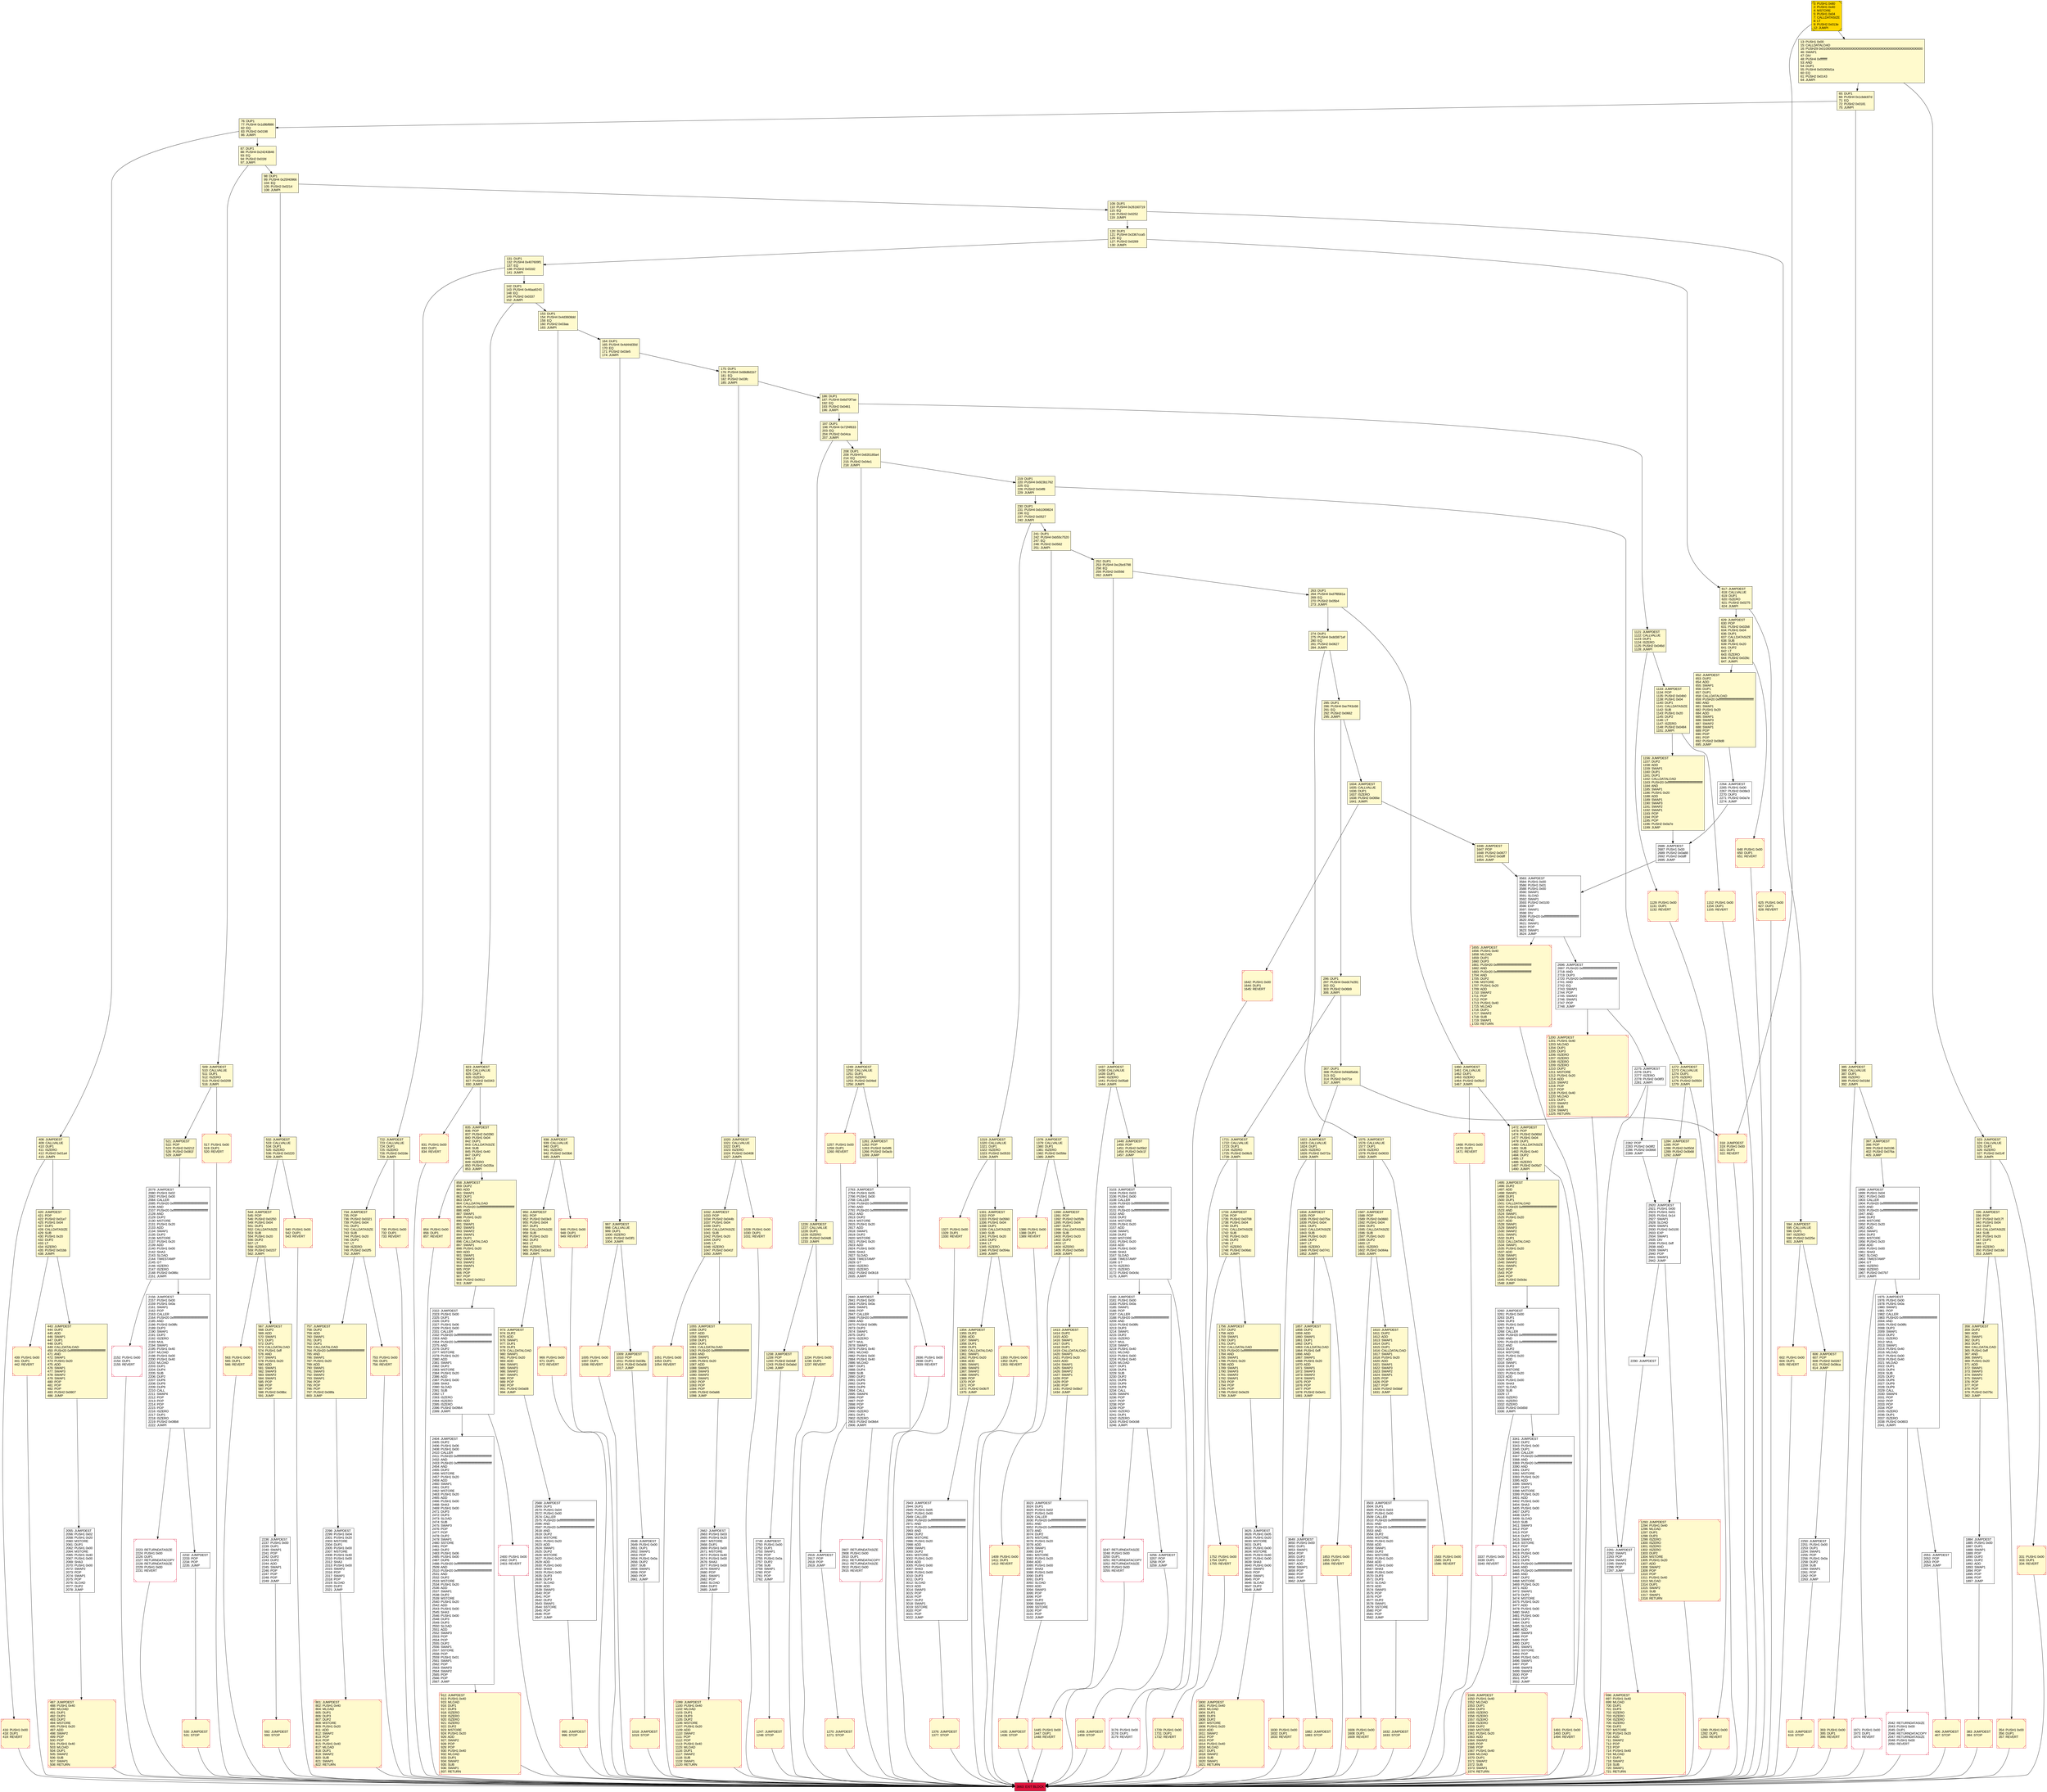 digraph G {
bgcolor=transparent rankdir=UD;
node [shape=box style=filled color=black fillcolor=white fontname=arial fontcolor=black];
416 [label="416: PUSH1 0x00\l418: DUP1\l419: REVERT\l" fillcolor=lemonchiffon shape=Msquare color=crimson ];
406 [label="406: JUMPDEST\l407: STOP\l" fillcolor=lemonchiffon shape=Msquare color=crimson ];
1445 [label="1445: PUSH1 0x00\l1447: DUP1\l1448: REVERT\l" fillcolor=lemonchiffon shape=Msquare color=crimson ];
858 [label="858: JUMPDEST\l859: DUP2\l860: ADD\l861: SWAP1\l862: DUP1\l863: DUP1\l864: CALLDATALOAD\l865: PUSH20 0xffffffffffffffffffffffffffffffffffffffff\l886: AND\l887: SWAP1\l888: PUSH1 0x20\l890: ADD\l891: SWAP1\l892: SWAP3\l893: SWAP2\l894: SWAP1\l895: DUP1\l896: CALLDATALOAD\l897: SWAP1\l898: PUSH1 0x20\l900: ADD\l901: SWAP1\l902: SWAP3\l903: SWAP2\l904: SWAP1\l905: POP\l906: POP\l907: POP\l908: PUSH2 0x0912\l911: JUMP\l" fillcolor=lemonchiffon ];
823 [label="823: JUMPDEST\l824: CALLVALUE\l825: DUP1\l826: ISZERO\l827: PUSH2 0x0343\l830: JUMPI\l" fillcolor=lemonchiffon ];
1435 [label="1435: JUMPDEST\l1436: STOP\l" fillcolor=lemonchiffon shape=Msquare color=crimson ];
1971 [label="1971: PUSH1 0x00\l1973: DUP1\l1974: REVERT\l" shape=Msquare color=crimson ];
946 [label="946: PUSH1 0x00\l948: DUP1\l949: REVERT\l" fillcolor=lemonchiffon shape=Msquare color=crimson ];
439 [label="439: PUSH1 0x00\l441: DUP1\l442: REVERT\l" fillcolor=lemonchiffon shape=Msquare color=crimson ];
2264 [label="2264: JUMPDEST\l2265: PUSH1 0x00\l2267: PUSH2 0x08e3\l2270: DUP3\l2271: PUSH2 0x0a7e\l2274: JUMP\l" ];
1468 [label="1468: PUSH1 0x00\l1470: DUP1\l1471: REVERT\l" fillcolor=lemonchiffon shape=Msquare color=crimson ];
973 [label="973: JUMPDEST\l974: DUP2\l975: ADD\l976: SWAP1\l977: DUP1\l978: DUP1\l979: CALLDATALOAD\l980: SWAP1\l981: PUSH1 0x20\l983: ADD\l984: SWAP1\l985: SWAP3\l986: SWAP2\l987: SWAP1\l988: POP\l989: POP\l990: POP\l991: PUSH2 0x0a08\l994: JUMP\l" fillcolor=lemonchiffon ];
1133 [label="1133: JUMPDEST\l1134: POP\l1135: PUSH2 0x04b0\l1138: PUSH1 0x04\l1140: DUP1\l1141: CALLDATASIZE\l1142: SUB\l1143: PUSH1 0x20\l1145: DUP2\l1146: LT\l1147: ISZERO\l1148: PUSH2 0x0484\l1151: JUMPI\l" fillcolor=lemonchiffon ];
2298 [label="2298: JUMPDEST\l2299: PUSH1 0x04\l2301: PUSH1 0x20\l2303: MSTORE\l2304: DUP1\l2305: PUSH1 0x00\l2307: MSTORE\l2308: PUSH1 0x40\l2310: PUSH1 0x00\l2312: SHA3\l2313: PUSH1 0x00\l2315: SWAP2\l2316: POP\l2317: SWAP1\l2318: POP\l2319: SLOAD\l2320: DUP2\l2321: JUMP\l" ];
1409 [label="1409: PUSH1 0x00\l1411: DUP1\l1412: REVERT\l" fillcolor=lemonchiffon shape=Msquare color=crimson ];
1449 [label="1449: JUMPDEST\l1450: POP\l1451: PUSH2 0x05b2\l1454: PUSH2 0x0c1f\l1457: JUMP\l" fillcolor=lemonchiffon ];
120 [label="120: DUP1\l121: PUSH4 0x3367cca5\l126: EQ\l127: PUSH2 0x0269\l130: JUMPI\l" fillcolor=lemonchiffon ];
2686 [label="2686: JUMPDEST\l2687: PUSH1 0x00\l2689: PUSH2 0x0a88\l2692: PUSH2 0x0dff\l2695: JUMP\l" ];
652 [label="652: JUMPDEST\l653: DUP2\l654: ADD\l655: SWAP1\l656: DUP1\l657: DUP1\l658: CALLDATALOAD\l659: PUSH20 0xffffffffffffffffffffffffffffffffffffffff\l680: AND\l681: SWAP1\l682: PUSH1 0x20\l684: ADD\l685: SWAP1\l686: SWAP3\l687: SWAP2\l688: SWAP1\l689: POP\l690: POP\l691: POP\l692: PUSH2 0x08d8\l695: JUMP\l" fillcolor=lemonchiffon ];
1156 [label="1156: JUMPDEST\l1157: DUP2\l1158: ADD\l1159: SWAP1\l1160: DUP1\l1161: DUP1\l1162: CALLDATALOAD\l1163: PUSH20 0xffffffffffffffffffffffffffffffffffffffff\l1184: AND\l1185: SWAP1\l1186: PUSH1 0x20\l1188: ADD\l1189: SWAP1\l1190: SWAP3\l1191: SWAP2\l1192: SWAP1\l1193: POP\l1194: POP\l1195: POP\l1196: PUSH2 0x0a7e\l1199: JUMP\l" fillcolor=lemonchiffon ];
1458 [label="1458: JUMPDEST\l1459: STOP\l" fillcolor=lemonchiffon shape=Msquare color=crimson ];
3341 [label="3341: JUMPDEST\l3342: DUP2\l3343: PUSH1 0x00\l3345: DUP1\l3346: CALLER\l3347: PUSH20 0xffffffffffffffffffffffffffffffffffffffff\l3368: AND\l3369: PUSH20 0xffffffffffffffffffffffffffffffffffffffff\l3390: AND\l3391: DUP2\l3392: MSTORE\l3393: PUSH1 0x20\l3395: ADD\l3396: SWAP1\l3397: DUP2\l3398: MSTORE\l3399: PUSH1 0x20\l3401: ADD\l3402: PUSH1 0x00\l3404: SHA3\l3405: PUSH1 0x00\l3407: DUP3\l3408: DUP3\l3409: SLOAD\l3410: SUB\l3411: SWAP3\l3412: POP\l3413: POP\l3414: DUP2\l3415: SWAP1\l3416: SSTORE\l3417: POP\l3418: DUP2\l3419: PUSH1 0x00\l3421: DUP1\l3422: DUP6\l3423: PUSH20 0xffffffffffffffffffffffffffffffffffffffff\l3444: AND\l3445: PUSH20 0xffffffffffffffffffffffffffffffffffffffff\l3466: AND\l3467: DUP2\l3468: MSTORE\l3469: PUSH1 0x20\l3471: ADD\l3472: SWAP1\l3473: DUP2\l3474: MSTORE\l3475: PUSH1 0x20\l3477: ADD\l3478: PUSH1 0x00\l3480: SHA3\l3481: PUSH1 0x00\l3483: DUP3\l3484: DUP3\l3485: SLOAD\l3486: ADD\l3487: SWAP3\l3488: POP\l3489: POP\l3490: DUP2\l3491: SWAP1\l3492: SSTORE\l3493: POP\l3494: PUSH1 0x01\l3496: SWAP1\l3497: POP\l3498: SWAP3\l3499: SWAP2\l3500: POP\l3501: POP\l3502: JUMP\l" ];
393 [label="393: PUSH1 0x00\l395: DUP1\l396: REVERT\l" fillcolor=lemonchiffon shape=Msquare color=crimson ];
1331 [label="1331: JUMPDEST\l1332: POP\l1333: PUSH2 0x0560\l1336: PUSH1 0x04\l1338: DUP1\l1339: CALLDATASIZE\l1340: SUB\l1341: PUSH1 0x20\l1343: DUP2\l1344: LT\l1345: ISZERO\l1346: PUSH2 0x054a\l1349: JUMPI\l" fillcolor=lemonchiffon ];
2568 [label="2568: JUMPDEST\l2569: DUP1\l2570: PUSH1 0x04\l2572: PUSH1 0x00\l2574: CALLER\l2575: PUSH20 0xffffffffffffffffffffffffffffffffffffffff\l2596: AND\l2597: PUSH20 0xffffffffffffffffffffffffffffffffffffffff\l2618: AND\l2619: DUP2\l2620: MSTORE\l2621: PUSH1 0x20\l2623: ADD\l2624: SWAP1\l2625: DUP2\l2626: MSTORE\l2627: PUSH1 0x20\l2629: ADD\l2630: PUSH1 0x00\l2632: SHA3\l2633: PUSH1 0x00\l2635: DUP3\l2636: DUP3\l2637: SLOAD\l2638: ADD\l2639: SWAP3\l2640: POP\l2641: POP\l2642: DUP2\l2643: SWAP1\l2644: SSTORE\l2645: POP\l2646: POP\l2647: JUMP\l" ];
1293 [label="1293: JUMPDEST\l1294: PUSH1 0x40\l1296: MLOAD\l1297: DUP1\l1298: DUP3\l1299: ISZERO\l1300: ISZERO\l1301: ISZERO\l1302: ISZERO\l1303: DUP2\l1304: MSTORE\l1305: PUSH1 0x20\l1307: ADD\l1308: SWAP2\l1309: POP\l1310: POP\l1311: PUSH1 0x40\l1313: MLOAD\l1314: DUP1\l1315: SWAP2\l1316: SUB\l1317: SWAP1\l1318: RETURN\l" fillcolor=lemonchiffon shape=Msquare color=crimson ];
3260 [label="3260: JUMPDEST\l3261: PUSH1 0x00\l3263: DUP1\l3264: DUP3\l3265: PUSH1 0x00\l3267: DUP1\l3268: CALLER\l3269: PUSH20 0xffffffffffffffffffffffffffffffffffffffff\l3290: AND\l3291: PUSH20 0xffffffffffffffffffffffffffffffffffffffff\l3312: AND\l3313: DUP2\l3314: MSTORE\l3315: PUSH1 0x20\l3317: ADD\l3318: SWAP1\l3319: DUP2\l3320: MSTORE\l3321: PUSH1 0x20\l3323: ADD\l3324: PUSH1 0x00\l3326: SHA3\l3327: SLOAD\l3328: SUB\l3329: LT\l3330: ISZERO\l3331: ISZERO\l3332: ISZERO\l3333: PUSH2 0x0d0d\l3336: JUMPI\l" ];
1610 [label="1610: JUMPDEST\l1611: DUP2\l1612: ADD\l1613: SWAP1\l1614: DUP1\l1615: DUP1\l1616: CALLDATALOAD\l1617: SWAP1\l1618: PUSH1 0x20\l1620: ADD\l1621: SWAP1\l1622: SWAP3\l1623: SWAP2\l1624: SWAP1\l1625: POP\l1626: POP\l1627: POP\l1628: PUSH2 0x0daf\l1631: JUMP\l" fillcolor=lemonchiffon ];
1272 [label="1272: JUMPDEST\l1273: CALLVALUE\l1274: DUP1\l1275: ISZERO\l1276: PUSH2 0x0504\l1279: JUMPI\l" fillcolor=lemonchiffon ];
3583 [label="3583: JUMPDEST\l3584: PUSH1 0x00\l3586: PUSH1 0x01\l3588: PUSH1 0x00\l3590: SWAP1\l3591: SLOAD\l3592: SWAP1\l3593: PUSH2 0x0100\l3596: EXP\l3597: SWAP1\l3598: DIV\l3599: PUSH20 0xffffffffffffffffffffffffffffffffffffffff\l3620: AND\l3621: SWAP1\l3622: POP\l3623: SWAP1\l3624: JUMP\l" ];
2290 [label="2290: JUMPDEST\l" ];
2322 [label="2322: JUMPDEST\l2323: PUSH1 0x00\l2325: DUP1\l2326: DUP3\l2327: PUSH1 0x06\l2329: PUSH1 0x00\l2331: CALLER\l2332: PUSH20 0xffffffffffffffffffffffffffffffffffffffff\l2353: AND\l2354: PUSH20 0xffffffffffffffffffffffffffffffffffffffff\l2375: AND\l2376: DUP2\l2377: MSTORE\l2378: PUSH1 0x20\l2380: ADD\l2381: SWAP1\l2382: DUP2\l2383: MSTORE\l2384: PUSH1 0x20\l2386: ADD\l2387: PUSH1 0x00\l2389: SHA3\l2390: SLOAD\l2391: SUB\l2392: LT\l2393: ISZERO\l2394: ISZERO\l2395: ISZERO\l2396: PUSH2 0x0964\l2399: JUMPI\l" ];
2051 [label="2051: JUMPDEST\l2052: POP\l2053: POP\l2054: JUMP\l" ];
1005 [label="1005: PUSH1 0x00\l1007: DUP1\l1008: REVERT\l" fillcolor=lemonchiffon shape=Msquare color=crimson ];
521 [label="521: JUMPDEST\l522: POP\l523: PUSH2 0x0212\l526: PUSH2 0x081f\l529: JUMP\l" fillcolor=lemonchiffon ];
285 [label="285: DUP1\l286: PUSH4 0xe7f43c68\l291: EQ\l292: PUSH2 0x0662\l295: JUMPI\l" fillcolor=lemonchiffon ];
3663 [label="3663: EXIT BLOCK\l" fillcolor=crimson ];
487 [label="487: JUMPDEST\l488: PUSH1 0x40\l490: MLOAD\l491: DUP1\l492: DUP3\l493: DUP2\l494: MSTORE\l495: PUSH1 0x20\l497: ADD\l498: SWAP2\l499: POP\l500: POP\l501: PUSH1 0x40\l503: MLOAD\l504: DUP1\l505: SWAP2\l506: SUB\l507: SWAP1\l508: RETURN\l" fillcolor=lemonchiffon shape=Msquare color=crimson ];
2696 [label="2696: JUMPDEST\l2697: PUSH20 0xffffffffffffffffffffffffffffffffffffffff\l2718: AND\l2719: DUP3\l2720: PUSH20 0xffffffffffffffffffffffffffffffffffffffff\l2741: AND\l2742: EQ\l2743: SWAP1\l2744: POP\l2745: SWAP2\l2746: SWAP1\l2747: POP\l2748: JUMP\l" ];
835 [label="835: JUMPDEST\l836: POP\l837: PUSH2 0x0390\l840: PUSH1 0x04\l842: DUP1\l843: CALLDATASIZE\l844: SUB\l845: PUSH1 0x40\l847: DUP2\l848: LT\l849: ISZERO\l850: PUSH2 0x035a\l853: JUMPI\l" fillcolor=lemonchiffon ];
1284 [label="1284: JUMPDEST\l1285: POP\l1286: PUSH2 0x050d\l1289: PUSH2 0x0b68\l1292: JUMP\l" fillcolor=lemonchiffon ];
2943 [label="2943: JUMPDEST\l2944: DUP1\l2945: PUSH1 0x05\l2947: PUSH1 0x00\l2949: CALLER\l2950: PUSH20 0xffffffffffffffffffffffffffffffffffffffff\l2971: AND\l2972: PUSH20 0xffffffffffffffffffffffffffffffffffffffff\l2993: AND\l2994: DUP2\l2995: MSTORE\l2996: PUSH1 0x20\l2998: ADD\l2999: SWAP1\l3000: DUP2\l3001: MSTORE\l3002: PUSH1 0x20\l3004: ADD\l3005: PUSH1 0x00\l3007: SHA3\l3008: PUSH1 0x00\l3010: DUP3\l3011: DUP3\l3012: SLOAD\l3013: ADD\l3014: SWAP3\l3015: POP\l3016: POP\l3017: DUP2\l3018: SWAP1\l3019: SSTORE\l3020: POP\l3021: POP\l3022: JUMP\l" ];
2156 [label="2156: JUMPDEST\l2157: PUSH1 0x00\l2159: PUSH1 0x0a\l2161: SWAP1\l2162: POP\l2163: CALLER\l2164: PUSH20 0xffffffffffffffffffffffffffffffffffffffff\l2185: AND\l2186: PUSH2 0x08fc\l2189: DUP3\l2190: SWAP1\l2191: DUP2\l2192: ISZERO\l2193: MUL\l2194: SWAP1\l2195: PUSH1 0x40\l2197: MLOAD\l2198: PUSH1 0x00\l2200: PUSH1 0x40\l2202: MLOAD\l2203: DUP1\l2204: DUP4\l2205: SUB\l2206: DUP2\l2207: DUP6\l2208: DUP9\l2209: DUP9\l2210: CALL\l2211: SWAP4\l2212: POP\l2213: POP\l2214: POP\l2215: POP\l2216: ISZERO\l2217: DUP1\l2218: ISZERO\l2219: PUSH2 0x08b8\l2222: JUMPI\l" ];
969 [label="969: PUSH1 0x00\l971: DUP1\l972: REVERT\l" fillcolor=lemonchiffon shape=Msquare color=crimson ];
385 [label="385: JUMPDEST\l386: CALLVALUE\l387: DUP1\l388: ISZERO\l389: PUSH2 0x018d\l392: JUMPI\l" fillcolor=lemonchiffon ];
358 [label="358: JUMPDEST\l359: DUP2\l360: ADD\l361: SWAP1\l362: DUP1\l363: DUP1\l364: CALLDATALOAD\l365: PUSH1 0xff\l367: AND\l368: SWAP1\l369: PUSH1 0x20\l371: ADD\l372: SWAP1\l373: SWAP3\l374: SWAP2\l375: SWAP1\l376: POP\l377: POP\l378: POP\l379: PUSH2 0x075c\l382: JUMP\l" fillcolor=lemonchiffon ];
296 [label="296: DUP1\l297: PUSH4 0xedc7e281\l302: EQ\l303: PUSH2 0x06b9\l306: JUMPI\l" fillcolor=lemonchiffon ];
1261 [label="1261: JUMPDEST\l1262: POP\l1263: PUSH2 0x04f6\l1266: PUSH2 0x0acb\l1269: JUMP\l" fillcolor=lemonchiffon ];
1018 [label="1018: JUMPDEST\l1019: STOP\l" fillcolor=lemonchiffon shape=Msquare color=crimson ];
1491 [label="1491: PUSH1 0x00\l1493: DUP1\l1494: REVERT\l" fillcolor=lemonchiffon shape=Msquare color=crimson ];
2648 [label="2648: JUMPDEST\l2649: PUSH1 0x00\l2651: DUP1\l2652: SWAP1\l2653: POP\l2654: PUSH1 0x0a\l2656: DUP2\l2657: SUB\l2658: SWAP1\l2659: POP\l2660: POP\l2661: JUMP\l" ];
230 [label="230: DUP1\l231: PUSH4 0xb1069824\l236: EQ\l237: PUSH2 0x0527\l240: JUMPI\l" fillcolor=lemonchiffon ];
995 [label="995: JUMPDEST\l996: STOP\l" fillcolor=lemonchiffon shape=Msquare color=crimson ];
109 [label="109: DUP1\l110: PUSH4 0x26160719\l115: EQ\l116: PUSH2 0x0252\l119: JUMPI\l" fillcolor=lemonchiffon ];
938 [label="938: JUMPDEST\l939: CALLVALUE\l940: DUP1\l941: ISZERO\l942: PUSH2 0x03b6\l945: JUMPI\l" fillcolor=lemonchiffon ];
164 [label="164: DUP1\l165: PUSH4 0x4d44d30d\l170: EQ\l171: PUSH2 0x03e5\l174: JUMPI\l" fillcolor=lemonchiffon ];
1587 [label="1587: JUMPDEST\l1588: POP\l1589: PUSH2 0x0660\l1592: PUSH1 0x04\l1594: DUP1\l1595: CALLDATASIZE\l1596: SUB\l1597: PUSH1 0x20\l1599: DUP2\l1600: LT\l1601: ISZERO\l1602: PUSH2 0x064a\l1605: JUMPI\l" fillcolor=lemonchiffon ];
629 [label="629: JUMPDEST\l630: POP\l631: PUSH2 0x02b8\l634: PUSH1 0x04\l636: DUP1\l637: CALLDATASIZE\l638: SUB\l639: PUSH1 0x20\l641: DUP2\l642: LT\l643: ISZERO\l644: PUSH2 0x028c\l647: JUMPI\l" fillcolor=lemonchiffon ];
87 [label="87: DUP1\l88: PUSH4 0x24243846\l93: EQ\l94: PUSH2 0x01fd\l97: JUMPI\l" fillcolor=lemonchiffon ];
1009 [label="1009: JUMPDEST\l1010: POP\l1011: PUSH2 0x03fa\l1014: PUSH2 0x0a58\l1017: JUMP\l" fillcolor=lemonchiffon ];
1830 [label="1830: PUSH1 0x00\l1832: DUP1\l1833: REVERT\l" fillcolor=lemonchiffon shape=Msquare color=crimson ];
1472 [label="1472: JUMPDEST\l1473: POP\l1474: PUSH2 0x060d\l1477: PUSH1 0x04\l1479: DUP1\l1480: CALLDATASIZE\l1481: SUB\l1482: PUSH1 0x40\l1484: DUP2\l1485: LT\l1486: ISZERO\l1487: PUSH2 0x05d7\l1490: JUMPI\l" fillcolor=lemonchiffon ];
2840 [label="2840: JUMPDEST\l2841: PUSH1 0x00\l2843: PUSH1 0x0a\l2845: SWAP1\l2846: POP\l2847: CALLER\l2848: PUSH20 0xffffffffffffffffffffffffffffffffffffffff\l2869: AND\l2870: PUSH2 0x08fc\l2873: DUP3\l2874: SWAP1\l2875: DUP2\l2876: ISZERO\l2877: MUL\l2878: SWAP1\l2879: PUSH1 0x40\l2881: MLOAD\l2882: PUSH1 0x00\l2884: PUSH1 0x40\l2886: MLOAD\l2887: DUP1\l2888: DUP4\l2889: SUB\l2890: DUP2\l2891: DUP6\l2892: DUP9\l2893: DUP9\l2894: CALL\l2895: SWAP4\l2896: POP\l2897: POP\l2898: POP\l2899: POP\l2900: ISZERO\l2901: DUP1\l2902: ISZERO\l2903: PUSH2 0x0b64\l2906: JUMPI\l" ];
1238 [label="1238: JUMPDEST\l1239: POP\l1240: PUSH2 0x04df\l1243: PUSH2 0x0abd\l1246: JUMP\l" fillcolor=lemonchiffon ];
1884 [label="1884: JUMPDEST\l1885: PUSH1 0x00\l1887: DUP1\l1888: SWAP1\l1889: POP\l1890: DUP2\l1891: DUP2\l1892: ADD\l1893: SWAP1\l1894: POP\l1895: POP\l1896: POP\l1897: JUMP\l" ];
1327 [label="1327: PUSH1 0x00\l1329: DUP1\l1330: REVERT\l" fillcolor=lemonchiffon shape=Msquare color=crimson ];
307 [label="307: DUP1\l308: PUSH4 0xf4dd5ebb\l313: EQ\l314: PUSH2 0x071e\l317: JUMPI\l" fillcolor=lemonchiffon ];
801 [label="801: JUMPDEST\l802: PUSH1 0x40\l804: MLOAD\l805: DUP1\l806: DUP3\l807: DUP2\l808: MSTORE\l809: PUSH1 0x20\l811: ADD\l812: SWAP2\l813: POP\l814: POP\l815: PUSH1 0x40\l817: MLOAD\l818: DUP1\l819: SWAP2\l820: SUB\l821: SWAP1\l822: RETURN\l" fillcolor=lemonchiffon shape=Msquare color=crimson ];
2749 [label="2749: JUMPDEST\l2750: PUSH1 0x00\l2752: DUP1\l2753: SWAP1\l2754: POP\l2755: PUSH1 0x0a\l2757: DUP2\l2758: SUB\l2759: SWAP1\l2760: POP\l2761: POP\l2762: JUMP\l" ];
2920 [label="2920: JUMPDEST\l2921: PUSH1 0x00\l2923: PUSH1 0x01\l2925: PUSH1 0x14\l2927: SWAP1\l2928: SLOAD\l2929: SWAP1\l2930: PUSH2 0x0100\l2933: EXP\l2934: SWAP1\l2935: DIV\l2936: PUSH1 0xff\l2938: AND\l2939: SWAP1\l2940: POP\l2941: SWAP1\l2942: JUMP\l" ];
1853 [label="1853: PUSH1 0x00\l1855: DUP1\l1856: REVERT\l" fillcolor=lemonchiffon shape=Msquare color=crimson ];
831 [label="831: PUSH1 0x00\l833: DUP1\l834: REVERT\l" fillcolor=lemonchiffon shape=Msquare color=crimson ];
1280 [label="1280: PUSH1 0x00\l1282: DUP1\l1283: REVERT\l" fillcolor=lemonchiffon shape=Msquare color=crimson ];
323 [label="323: JUMPDEST\l324: CALLVALUE\l325: DUP1\l326: ISZERO\l327: PUSH2 0x014f\l330: JUMPI\l" fillcolor=lemonchiffon ];
757 [label="757: JUMPDEST\l758: DUP2\l759: ADD\l760: SWAP1\l761: DUP1\l762: DUP1\l763: CALLDATALOAD\l764: PUSH20 0xffffffffffffffffffffffffffffffffffffffff\l785: AND\l786: SWAP1\l787: PUSH1 0x20\l789: ADD\l790: SWAP1\l791: SWAP3\l792: SWAP2\l793: SWAP1\l794: POP\l795: POP\l796: POP\l797: PUSH2 0x08fa\l800: JUMP\l" fillcolor=lemonchiffon ];
3180 [label="3180: JUMPDEST\l3181: PUSH1 0x00\l3183: PUSH1 0x0a\l3185: SWAP1\l3186: POP\l3187: CALLER\l3188: PUSH20 0xffffffffffffffffffffffffffffffffffffffff\l3209: AND\l3210: PUSH2 0x08fc\l3213: DUP3\l3214: SWAP1\l3215: DUP2\l3216: ISZERO\l3217: MUL\l3218: SWAP1\l3219: PUSH1 0x40\l3221: MLOAD\l3222: PUSH1 0x00\l3224: PUSH1 0x40\l3226: MLOAD\l3227: DUP1\l3228: DUP4\l3229: SUB\l3230: DUP2\l3231: DUP6\l3232: DUP9\l3233: DUP9\l3234: CALL\l3235: SWAP4\l3236: POP\l3237: POP\l3238: POP\l3239: POP\l3240: ISZERO\l3241: DUP1\l3242: ISZERO\l3243: PUSH2 0x0cb8\l3246: JUMPI\l" ];
617 [label="617: JUMPDEST\l618: CALLVALUE\l619: DUP1\l620: ISZERO\l621: PUSH2 0x0275\l624: JUMPI\l" fillcolor=lemonchiffon ];
3337 [label="3337: PUSH1 0x00\l3339: DUP1\l3340: REVERT\l" shape=Msquare color=crimson ];
912 [label="912: JUMPDEST\l913: PUSH1 0x40\l915: MLOAD\l916: DUP1\l917: DUP3\l918: ISZERO\l919: ISZERO\l920: ISZERO\l921: ISZERO\l922: DUP2\l923: MSTORE\l924: PUSH1 0x20\l926: ADD\l927: SWAP2\l928: POP\l929: POP\l930: PUSH1 0x40\l932: MLOAD\l933: DUP1\l934: SWAP2\l935: SUB\l936: SWAP1\l937: RETURN\l" fillcolor=lemonchiffon shape=Msquare color=crimson ];
0 [label="0: PUSH1 0x80\l2: PUSH1 0x40\l4: MSTORE\l5: PUSH1 0x04\l7: CALLDATASIZE\l8: LT\l9: PUSH2 0x013e\l12: JUMPI\l" fillcolor=lemonchiffon shape=Msquare fillcolor=gold ];
2223 [label="2223: RETURNDATASIZE\l2224: PUSH1 0x00\l2226: DUP1\l2227: RETURNDATACOPY\l2228: RETURNDATASIZE\l2229: PUSH1 0x00\l2231: REVERT\l" shape=Msquare color=crimson ];
3247 [label="3247: RETURNDATASIZE\l3248: PUSH1 0x00\l3250: DUP1\l3251: RETURNDATACOPY\l3252: RETURNDATASIZE\l3253: PUSH1 0x00\l3255: REVERT\l" shape=Msquare color=crimson ];
2836 [label="2836: PUSH1 0x00\l2838: DUP1\l2839: REVERT\l" shape=Msquare color=crimson ];
1800 [label="1800: JUMPDEST\l1801: PUSH1 0x40\l1803: MLOAD\l1804: DUP1\l1805: DUP3\l1806: DUP2\l1807: MSTORE\l1808: PUSH1 0x20\l1810: ADD\l1811: SWAP2\l1812: POP\l1813: POP\l1814: PUSH1 0x40\l1816: MLOAD\l1817: DUP1\l1818: SWAP2\l1819: SUB\l1820: SWAP1\l1821: RETURN\l" fillcolor=lemonchiffon shape=Msquare color=crimson ];
131 [label="131: DUP1\l132: PUSH4 0x407609f1\l137: EQ\l138: PUSH2 0x02d2\l141: JUMPI\l" fillcolor=lemonchiffon ];
2662 [label="2662: JUMPDEST\l2663: PUSH1 0x03\l2665: PUSH1 0x20\l2667: MSTORE\l2668: DUP1\l2669: PUSH1 0x00\l2671: MSTORE\l2672: PUSH1 0x40\l2674: PUSH1 0x00\l2676: SHA3\l2677: PUSH1 0x00\l2679: SWAP2\l2680: POP\l2681: SWAP1\l2682: POP\l2683: SLOAD\l2684: DUP2\l2685: JUMP\l" ];
1437 [label="1437: JUMPDEST\l1438: CALLVALUE\l1439: DUP1\l1440: ISZERO\l1441: PUSH2 0x05a9\l1444: JUMPI\l" fillcolor=lemonchiffon ];
1634 [label="1634: JUMPDEST\l1635: CALLVALUE\l1636: DUP1\l1637: ISZERO\l1638: PUSH2 0x066e\l1641: JUMPI\l" fillcolor=lemonchiffon ];
2400 [label="2400: PUSH1 0x00\l2402: DUP1\l2403: REVERT\l" shape=Msquare color=crimson ];
354 [label="354: PUSH1 0x00\l356: DUP1\l357: REVERT\l" fillcolor=lemonchiffon shape=Msquare color=crimson ];
1386 [label="1386: PUSH1 0x00\l1388: DUP1\l1389: REVERT\l" fillcolor=lemonchiffon shape=Msquare color=crimson ];
98 [label="98: DUP1\l99: PUSH4 0x25f40966\l104: EQ\l105: PUSH2 0x0214\l108: JUMPI\l" fillcolor=lemonchiffon ];
1822 [label="1822: JUMPDEST\l1823: CALLVALUE\l1824: DUP1\l1825: ISZERO\l1826: PUSH2 0x072a\l1829: JUMPI\l" fillcolor=lemonchiffon ];
142 [label="142: DUP1\l143: PUSH4 0x46aa9243\l148: EQ\l149: PUSH2 0x0337\l152: JUMPI\l" fillcolor=lemonchiffon ];
1882 [label="1882: JUMPDEST\l1883: STOP\l" fillcolor=lemonchiffon shape=Msquare color=crimson ];
443 [label="443: JUMPDEST\l444: DUP2\l445: ADD\l446: SWAP1\l447: DUP1\l448: DUP1\l449: CALLDATALOAD\l450: PUSH20 0xffffffffffffffffffffffffffffffffffffffff\l471: AND\l472: SWAP1\l473: PUSH1 0x20\l475: ADD\l476: SWAP1\l477: SWAP3\l478: SWAP2\l479: SWAP1\l480: POP\l481: POP\l482: POP\l483: PUSH2 0x0807\l486: JUMP\l" fillcolor=lemonchiffon ];
3103 [label="3103: JUMPDEST\l3104: PUSH1 0x03\l3106: PUSH1 0x00\l3108: CALLER\l3109: PUSH20 0xffffffffffffffffffffffffffffffffffffffff\l3130: AND\l3131: PUSH20 0xffffffffffffffffffffffffffffffffffffffff\l3152: AND\l3153: DUP2\l3154: MSTORE\l3155: PUSH1 0x20\l3157: ADD\l3158: SWAP1\l3159: DUP2\l3160: MSTORE\l3161: PUSH1 0x20\l3163: ADD\l3164: PUSH1 0x00\l3166: SHA3\l3167: SLOAD\l3168: TIMESTAMP\l3169: GT\l3170: ISZERO\l3171: ISZERO\l3172: PUSH2 0x0c6c\l3175: JUMPI\l" ];
1857 [label="1857: JUMPDEST\l1858: DUP2\l1859: ADD\l1860: SWAP1\l1861: DUP1\l1862: DUP1\l1863: CALLDATALOAD\l1864: PUSH1 0xff\l1866: AND\l1867: SWAP1\l1868: PUSH1 0x20\l1870: ADD\l1871: SWAP1\l1872: SWAP3\l1873: SWAP2\l1874: SWAP1\l1875: POP\l1876: POP\l1877: POP\l1878: PUSH2 0x0e41\l1881: JUMP\l" fillcolor=lemonchiffon ];
2055 [label="2055: JUMPDEST\l2056: PUSH1 0x02\l2058: PUSH1 0x20\l2060: MSTORE\l2061: DUP1\l2062: PUSH1 0x00\l2064: MSTORE\l2065: PUSH1 0x40\l2067: PUSH1 0x00\l2069: SHA3\l2070: PUSH1 0x00\l2072: SWAP2\l2073: POP\l2074: SWAP1\l2075: POP\l2076: SLOAD\l2077: DUP2\l2078: JUMP\l" ];
1733 [label="1733: JUMPDEST\l1734: POP\l1735: PUSH2 0x0708\l1738: PUSH1 0x04\l1740: DUP1\l1741: CALLDATASIZE\l1742: SUB\l1743: PUSH1 0x20\l1745: DUP2\l1746: LT\l1747: ISZERO\l1748: PUSH2 0x06dc\l1751: JUMPI\l" fillcolor=lemonchiffon ];
2250 [label="2250: JUMPDEST\l2251: PUSH1 0x00\l2253: DUP1\l2254: SWAP1\l2255: POP\l2256: PUSH1 0x0a\l2258: DUP2\l2259: SUB\l2260: SWAP1\l2261: POP\l2262: POP\l2263: JUMP\l" ];
241 [label="241: DUP1\l242: PUSH4 0xb55c7520\l247: EQ\l248: PUSH2 0x0562\l251: JUMPI\l" fillcolor=lemonchiffon ];
1350 [label="1350: PUSH1 0x00\l1352: DUP1\l1353: REVERT\l" fillcolor=lemonchiffon shape=Msquare color=crimson ];
331 [label="331: PUSH1 0x00\l333: DUP1\l334: REVERT\l" fillcolor=lemonchiffon shape=Msquare color=crimson ];
3503 [label="3503: JUMPDEST\l3504: DUP1\l3505: PUSH1 0x03\l3507: PUSH1 0x00\l3509: CALLER\l3510: PUSH20 0xffffffffffffffffffffffffffffffffffffffff\l3531: AND\l3532: PUSH20 0xffffffffffffffffffffffffffffffffffffffff\l3553: AND\l3554: DUP2\l3555: MSTORE\l3556: PUSH1 0x20\l3558: ADD\l3559: SWAP1\l3560: DUP2\l3561: MSTORE\l3562: PUSH1 0x20\l3564: ADD\l3565: PUSH1 0x00\l3567: SHA3\l3568: PUSH1 0x00\l3570: DUP3\l3571: DUP3\l3572: SLOAD\l3573: ADD\l3574: SWAP3\l3575: POP\l3576: POP\l3577: DUP2\l3578: SWAP1\l3579: SSTORE\l3580: POP\l3581: POP\l3582: JUMP\l" ];
1975 [label="1975: JUMPDEST\l1976: PUSH1 0x00\l1978: PUSH1 0x0a\l1980: SWAP1\l1981: POP\l1982: CALLER\l1983: PUSH20 0xffffffffffffffffffffffffffffffffffffffff\l2004: AND\l2005: PUSH2 0x08fc\l2008: DUP3\l2009: SWAP1\l2010: DUP2\l2011: ISZERO\l2012: MUL\l2013: SWAP1\l2014: PUSH1 0x40\l2016: MLOAD\l2017: PUSH1 0x00\l2019: PUSH1 0x40\l2021: MLOAD\l2022: DUP1\l2023: DUP4\l2024: SUB\l2025: DUP2\l2026: DUP6\l2027: DUP9\l2028: DUP9\l2029: CALL\l2030: SWAP4\l2031: POP\l2032: POP\l2033: POP\l2034: POP\l2035: ISZERO\l2036: DUP1\l2037: ISZERO\l2038: PUSH2 0x0803\l2041: JUMPI\l" ];
383 [label="383: JUMPDEST\l384: STOP\l" fillcolor=lemonchiffon shape=Msquare color=crimson ];
3625 [label="3625: JUMPDEST\l3626: PUSH1 0x05\l3628: PUSH1 0x20\l3630: MSTORE\l3631: DUP1\l3632: PUSH1 0x00\l3634: MSTORE\l3635: PUSH1 0x40\l3637: PUSH1 0x00\l3639: SHA3\l3640: PUSH1 0x00\l3642: SWAP2\l3643: POP\l3644: SWAP1\l3645: POP\l3646: SLOAD\l3647: DUP2\l3648: JUMP\l" ];
175 [label="175: DUP1\l176: PUSH4 0x68d8d1b7\l181: EQ\l182: PUSH2 0x03fc\l185: JUMPI\l" fillcolor=lemonchiffon ];
1721 [label="1721: JUMPDEST\l1722: CALLVALUE\l1723: DUP1\l1724: ISZERO\l1725: PUSH2 0x06c5\l1728: JUMPI\l" fillcolor=lemonchiffon ];
2232 [label="2232: JUMPDEST\l2233: POP\l2234: POP\l2235: JUMP\l" ];
3256 [label="3256: JUMPDEST\l3257: POP\l3258: POP\l3259: JUMP\l" ];
1376 [label="1376: JUMPDEST\l1377: STOP\l" fillcolor=lemonchiffon shape=Msquare color=crimson ];
854 [label="854: PUSH1 0x00\l856: DUP1\l857: REVERT\l" fillcolor=lemonchiffon shape=Msquare color=crimson ];
263 [label="263: DUP1\l264: PUSH4 0xd7f8581a\l269: EQ\l270: PUSH2 0x05b4\l273: JUMPI\l" fillcolor=lemonchiffon ];
13 [label="13: PUSH1 0x00\l15: CALLDATALOAD\l16: PUSH29 0x0100000000000000000000000000000000000000000000000000000000\l46: SWAP1\l47: DIV\l48: PUSH4 0xffffffff\l53: AND\l54: DUP1\l55: PUSH4 0x01000d1a\l60: EQ\l61: PUSH2 0x0143\l64: JUMPI\l" fillcolor=lemonchiffon ];
408 [label="408: JUMPDEST\l409: CALLVALUE\l410: DUP1\l411: ISZERO\l412: PUSH2 0x01a4\l415: JUMPI\l" fillcolor=lemonchiffon ];
197 [label="197: DUP1\l198: PUSH4 0x72f4f633\l203: EQ\l204: PUSH2 0x04ca\l207: JUMPI\l" fillcolor=lemonchiffon ];
420 [label="420: JUMPDEST\l421: POP\l422: PUSH2 0x01e7\l425: PUSH1 0x04\l427: DUP1\l428: CALLDATASIZE\l429: SUB\l430: PUSH1 0x20\l432: DUP2\l433: LT\l434: ISZERO\l435: PUSH2 0x01bb\l438: JUMPI\l" fillcolor=lemonchiffon ];
1646 [label="1646: JUMPDEST\l1647: POP\l1648: PUSH2 0x0677\l1651: PUSH2 0x0dff\l1654: JUMP\l" fillcolor=lemonchiffon ];
1152 [label="1152: PUSH1 0x00\l1154: DUP1\l1155: REVERT\l" fillcolor=lemonchiffon shape=Msquare color=crimson ];
1655 [label="1655: JUMPDEST\l1656: PUSH1 0x40\l1658: MLOAD\l1659: DUP1\l1660: DUP3\l1661: PUSH20 0xffffffffffffffffffffffffffffffffffffffff\l1682: AND\l1683: PUSH20 0xffffffffffffffffffffffffffffffffffffffff\l1704: AND\l1705: DUP2\l1706: MSTORE\l1707: PUSH1 0x20\l1709: ADD\l1710: SWAP2\l1711: POP\l1712: POP\l1713: PUSH1 0x40\l1715: MLOAD\l1716: DUP1\l1717: SWAP2\l1718: SUB\l1719: SWAP1\l1720: RETURN\l" fillcolor=lemonchiffon shape=Msquare color=crimson ];
648 [label="648: PUSH1 0x00\l650: DUP1\l651: REVERT\l" fillcolor=lemonchiffon shape=Msquare color=crimson ];
335 [label="335: JUMPDEST\l336: POP\l337: PUSH2 0x017f\l340: PUSH1 0x04\l342: DUP1\l343: CALLDATASIZE\l344: SUB\l345: PUSH1 0x20\l347: DUP2\l348: LT\l349: ISZERO\l350: PUSH2 0x0166\l353: JUMPI\l" fillcolor=lemonchiffon ];
567 [label="567: JUMPDEST\l568: DUP2\l569: ADD\l570: SWAP1\l571: DUP1\l572: DUP1\l573: CALLDATALOAD\l574: PUSH1 0xff\l576: AND\l577: SWAP1\l578: PUSH1 0x20\l580: ADD\l581: SWAP1\l582: SWAP3\l583: SWAP2\l584: SWAP1\l585: POP\l586: POP\l587: POP\l588: PUSH2 0x08bc\l591: JUMP\l" fillcolor=lemonchiffon ];
2916 [label="2916: JUMPDEST\l2917: POP\l2918: POP\l2919: JUMP\l" ];
1549 [label="1549: JUMPDEST\l1550: PUSH1 0x40\l1552: MLOAD\l1553: DUP1\l1554: DUP3\l1555: ISZERO\l1556: ISZERO\l1557: ISZERO\l1558: ISZERO\l1559: DUP2\l1560: MSTORE\l1561: PUSH1 0x20\l1563: ADD\l1564: SWAP2\l1565: POP\l1566: POP\l1567: PUSH1 0x40\l1569: MLOAD\l1570: DUP1\l1571: SWAP2\l1572: SUB\l1573: SWAP1\l1574: RETURN\l" fillcolor=lemonchiffon shape=Msquare color=crimson ];
1390 [label="1390: JUMPDEST\l1391: POP\l1392: PUSH2 0x059b\l1395: PUSH1 0x04\l1397: DUP1\l1398: CALLDATASIZE\l1399: SUB\l1400: PUSH1 0x20\l1402: DUP2\l1403: LT\l1404: ISZERO\l1405: PUSH2 0x0585\l1408: JUMPI\l" fillcolor=lemonchiffon ];
1756 [label="1756: JUMPDEST\l1757: DUP2\l1758: ADD\l1759: SWAP1\l1760: DUP1\l1761: DUP1\l1762: CALLDATALOAD\l1763: PUSH20 0xffffffffffffffffffffffffffffffffffffffff\l1784: AND\l1785: SWAP1\l1786: PUSH1 0x20\l1788: ADD\l1789: SWAP1\l1790: SWAP3\l1791: SWAP2\l1792: SWAP1\l1793: POP\l1794: POP\l1795: POP\l1796: PUSH2 0x0e29\l1799: JUMP\l" fillcolor=lemonchiffon ];
318 [label="318: JUMPDEST\l319: PUSH1 0x00\l321: DUP1\l322: REVERT\l" fillcolor=lemonchiffon shape=Msquare color=crimson ];
219 [label="219: DUP1\l220: PUSH4 0x923b1762\l225: EQ\l226: PUSH2 0x04f8\l229: JUMPI\l" fillcolor=lemonchiffon ];
1898 [label="1898: JUMPDEST\l1899: PUSH1 0x04\l1901: PUSH1 0x00\l1903: CALLER\l1904: PUSH20 0xffffffffffffffffffffffffffffffffffffffff\l1925: AND\l1926: PUSH20 0xffffffffffffffffffffffffffffffffffffffff\l1947: AND\l1948: DUP2\l1949: MSTORE\l1950: PUSH1 0x20\l1952: ADD\l1953: SWAP1\l1954: DUP2\l1955: MSTORE\l1956: PUSH1 0x20\l1958: ADD\l1959: PUSH1 0x00\l1961: SHA3\l1962: SLOAD\l1963: TIMESTAMP\l1964: GT\l1965: ISZERO\l1966: ISZERO\l1967: PUSH2 0x07b7\l1970: JUMPI\l" ];
2907 [label="2907: RETURNDATASIZE\l2908: PUSH1 0x00\l2910: DUP1\l2911: RETURNDATACOPY\l2912: RETURNDATASIZE\l2913: PUSH1 0x00\l2915: REVERT\l" shape=Msquare color=crimson ];
1257 [label="1257: PUSH1 0x00\l1259: DUP1\l1260: REVERT\l" fillcolor=lemonchiffon shape=Msquare color=crimson ];
509 [label="509: JUMPDEST\l510: CALLVALUE\l511: DUP1\l512: ISZERO\l513: PUSH2 0x0209\l516: JUMPI\l" fillcolor=lemonchiffon ];
1247 [label="1247: JUMPDEST\l1248: STOP\l" fillcolor=lemonchiffon shape=Msquare color=crimson ];
1226 [label="1226: JUMPDEST\l1227: CALLVALUE\l1228: DUP1\l1229: ISZERO\l1230: PUSH2 0x04d6\l1233: JUMPI\l" fillcolor=lemonchiffon ];
753 [label="753: PUSH1 0x00\l755: DUP1\l756: REVERT\l" fillcolor=lemonchiffon shape=Msquare color=crimson ];
186 [label="186: DUP1\l187: PUSH4 0x6d70f7ae\l192: EQ\l193: PUSH2 0x0461\l196: JUMPI\l" fillcolor=lemonchiffon ];
2291 [label="2291: JUMPDEST\l2292: SWAP1\l2293: POP\l2294: SWAP2\l2295: SWAP1\l2296: POP\l2297: JUMP\l" ];
1413 [label="1413: JUMPDEST\l1414: DUP2\l1415: ADD\l1416: SWAP1\l1417: DUP1\l1418: DUP1\l1419: CALLDATALOAD\l1420: SWAP1\l1421: PUSH1 0x20\l1423: ADD\l1424: SWAP1\l1425: SWAP3\l1426: SWAP2\l1427: SWAP1\l1428: POP\l1429: POP\l1430: POP\l1431: PUSH2 0x0bcf\l1434: JUMP\l" fillcolor=lemonchiffon ];
1319 [label="1319: JUMPDEST\l1320: CALLVALUE\l1321: DUP1\l1322: ISZERO\l1323: PUSH2 0x0533\l1326: JUMPI\l" fillcolor=lemonchiffon ];
1729 [label="1729: PUSH1 0x00\l1731: DUP1\l1732: REVERT\l" fillcolor=lemonchiffon shape=Msquare color=crimson ];
1270 [label="1270: JUMPDEST\l1271: STOP\l" fillcolor=lemonchiffon shape=Msquare color=crimson ];
208 [label="208: DUP1\l209: PUSH4 0x835185a4\l214: EQ\l215: PUSH2 0x04e1\l218: JUMPI\l" fillcolor=lemonchiffon ];
397 [label="397: JUMPDEST\l398: POP\l399: PUSH2 0x0196\l402: PUSH2 0x076a\l405: JUMP\l" fillcolor=lemonchiffon ];
2236 [label="2236: JUMPDEST\l2237: PUSH1 0x00\l2239: DUP1\l2240: SWAP1\l2241: POP\l2242: DUP2\l2243: DUP2\l2244: ADD\l2245: SWAP1\l2246: POP\l2247: POP\l2248: POP\l2249: JUMP\l" ];
1834 [label="1834: JUMPDEST\l1835: POP\l1836: PUSH2 0x075a\l1839: PUSH1 0x04\l1841: DUP1\l1842: CALLDATASIZE\l1843: SUB\l1844: PUSH1 0x20\l1846: DUP2\l1847: LT\l1848: ISZERO\l1849: PUSH2 0x0741\l1852: JUMPI\l" fillcolor=lemonchiffon ];
734 [label="734: JUMPDEST\l735: POP\l736: PUSH2 0x0321\l739: PUSH1 0x04\l741: DUP1\l742: CALLDATASIZE\l743: SUB\l744: PUSH1 0x20\l746: DUP2\l747: LT\l748: ISZERO\l749: PUSH2 0x02f5\l752: JUMPI\l" fillcolor=lemonchiffon ];
2282 [label="2282: POP\l2283: PUSH2 0x08f2\l2286: PUSH2 0x0b68\l2289: JUMP\l" ];
1234 [label="1234: PUSH1 0x00\l1236: DUP1\l1237: REVERT\l" fillcolor=lemonchiffon shape=Msquare color=crimson ];
1752 [label="1752: PUSH1 0x00\l1754: DUP1\l1755: REVERT\l" fillcolor=lemonchiffon shape=Msquare color=crimson ];
730 [label="730: PUSH1 0x00\l732: DUP1\l733: REVERT\l" fillcolor=lemonchiffon shape=Msquare color=crimson ];
696 [label="696: JUMPDEST\l697: PUSH1 0x40\l699: MLOAD\l700: DUP1\l701: DUP3\l702: ISZERO\l703: ISZERO\l704: ISZERO\l705: ISZERO\l706: DUP2\l707: MSTORE\l708: PUSH1 0x20\l710: ADD\l711: SWAP2\l712: POP\l713: POP\l714: PUSH1 0x40\l716: MLOAD\l717: DUP1\l718: SWAP2\l719: SUB\l720: SWAP1\l721: RETURN\l" fillcolor=lemonchiffon shape=Msquare color=crimson ];
530 [label="530: JUMPDEST\l531: STOP\l" fillcolor=lemonchiffon shape=Msquare color=crimson ];
1055 [label="1055: JUMPDEST\l1056: DUP2\l1057: ADD\l1058: SWAP1\l1059: DUP1\l1060: DUP1\l1061: CALLDATALOAD\l1062: PUSH20 0xffffffffffffffffffffffffffffffffffffffff\l1083: AND\l1084: SWAP1\l1085: PUSH1 0x20\l1087: ADD\l1088: SWAP1\l1089: SWAP3\l1090: SWAP2\l1091: SWAP1\l1092: POP\l1093: POP\l1094: POP\l1095: PUSH2 0x0a66\l1098: JUMP\l" fillcolor=lemonchiffon ];
1200 [label="1200: JUMPDEST\l1201: PUSH1 0x40\l1203: MLOAD\l1204: DUP1\l1205: DUP3\l1206: ISZERO\l1207: ISZERO\l1208: ISZERO\l1209: ISZERO\l1210: DUP2\l1211: MSTORE\l1212: PUSH1 0x20\l1214: ADD\l1215: SWAP2\l1216: POP\l1217: POP\l1218: PUSH1 0x40\l1220: MLOAD\l1221: DUP1\l1222: SWAP2\l1223: SUB\l1224: SWAP1\l1225: RETURN\l" fillcolor=lemonchiffon shape=Msquare color=crimson ];
1583 [label="1583: PUSH1 0x00\l1585: DUP1\l1586: REVERT\l" fillcolor=lemonchiffon shape=Msquare color=crimson ];
1249 [label="1249: JUMPDEST\l1250: CALLVALUE\l1251: DUP1\l1252: ISZERO\l1253: PUSH2 0x04ed\l1256: JUMPI\l" fillcolor=lemonchiffon ];
563 [label="563: PUSH1 0x00\l565: DUP1\l566: REVERT\l" fillcolor=lemonchiffon shape=Msquare color=crimson ];
65 [label="65: DUP1\l66: PUSH4 0x1cbdc87d\l71: EQ\l72: PUSH2 0x0181\l75: JUMPI\l" fillcolor=lemonchiffon ];
3649 [label="3649: JUMPDEST\l3650: PUSH1 0x00\l3652: DUP1\l3653: SWAP1\l3654: POP\l3655: DUP2\l3656: DUP2\l3657: ADD\l3658: SWAP1\l3659: POP\l3660: POP\l3661: POP\l3662: JUMP\l" ];
153 [label="153: DUP1\l154: PUSH4 0x4d3608dd\l159: EQ\l160: PUSH2 0x03aa\l163: JUMPI\l" fillcolor=lemonchiffon ];
2404 [label="2404: JUMPDEST\l2405: DUP2\l2406: PUSH1 0x06\l2408: PUSH1 0x00\l2410: CALLER\l2411: PUSH20 0xffffffffffffffffffffffffffffffffffffffff\l2432: AND\l2433: PUSH20 0xffffffffffffffffffffffffffffffffffffffff\l2454: AND\l2455: DUP2\l2456: MSTORE\l2457: PUSH1 0x20\l2459: ADD\l2460: SWAP1\l2461: DUP2\l2462: MSTORE\l2463: PUSH1 0x20\l2465: ADD\l2466: PUSH1 0x00\l2468: SHA3\l2469: PUSH1 0x00\l2471: DUP3\l2472: DUP3\l2473: SLOAD\l2474: SUB\l2475: SWAP3\l2476: POP\l2477: POP\l2478: DUP2\l2479: SWAP1\l2480: SSTORE\l2481: POP\l2482: DUP2\l2483: PUSH1 0x06\l2485: PUSH1 0x00\l2487: DUP6\l2488: PUSH20 0xffffffffffffffffffffffffffffffffffffffff\l2509: AND\l2510: PUSH20 0xffffffffffffffffffffffffffffffffffffffff\l2531: AND\l2532: DUP2\l2533: MSTORE\l2534: PUSH1 0x20\l2536: ADD\l2537: SWAP1\l2538: DUP2\l2539: MSTORE\l2540: PUSH1 0x20\l2542: ADD\l2543: PUSH1 0x00\l2545: SHA3\l2546: PUSH1 0x00\l2548: DUP3\l2549: DUP3\l2550: SLOAD\l2551: ADD\l2552: SWAP3\l2553: POP\l2554: POP\l2555: DUP2\l2556: SWAP1\l2557: SSTORE\l2558: POP\l2559: PUSH1 0x01\l2561: SWAP1\l2562: POP\l2563: SWAP3\l2564: SWAP2\l2565: POP\l2566: POP\l2567: JUMP\l" ];
1121 [label="1121: JUMPDEST\l1122: CALLVALUE\l1123: DUP1\l1124: ISZERO\l1125: PUSH2 0x046d\l1128: JUMPI\l" fillcolor=lemonchiffon ];
606 [label="606: JUMPDEST\l607: POP\l608: PUSH2 0x0267\l611: PUSH2 0x08ca\l614: JUMP\l" fillcolor=lemonchiffon ];
517 [label="517: PUSH1 0x00\l519: DUP1\l520: REVERT\l" fillcolor=lemonchiffon shape=Msquare color=crimson ];
1028 [label="1028: PUSH1 0x00\l1030: DUP1\l1031: REVERT\l" fillcolor=lemonchiffon shape=Msquare color=crimson ];
1460 [label="1460: JUMPDEST\l1461: CALLVALUE\l1462: DUP1\l1463: ISZERO\l1464: PUSH2 0x05c0\l1467: JUMPI\l" fillcolor=lemonchiffon ];
3023 [label="3023: JUMPDEST\l3024: DUP1\l3025: PUSH1 0x02\l3027: PUSH1 0x00\l3029: CALLER\l3030: PUSH20 0xffffffffffffffffffffffffffffffffffffffff\l3051: AND\l3052: PUSH20 0xffffffffffffffffffffffffffffffffffffffff\l3073: AND\l3074: DUP2\l3075: MSTORE\l3076: PUSH1 0x20\l3078: ADD\l3079: SWAP1\l3080: DUP2\l3081: MSTORE\l3082: PUSH1 0x20\l3084: ADD\l3085: PUSH1 0x00\l3087: SHA3\l3088: PUSH1 0x00\l3090: DUP3\l3091: DUP3\l3092: SLOAD\l3093: ADD\l3094: SWAP3\l3095: POP\l3096: POP\l3097: DUP2\l3098: SWAP1\l3099: SSTORE\l3100: POP\l3101: POP\l3102: JUMP\l" ];
252 [label="252: DUP1\l253: PUSH4 0xc2bc6798\l258: EQ\l259: PUSH2 0x059d\l262: JUMPI\l" fillcolor=lemonchiffon ];
1020 [label="1020: JUMPDEST\l1021: CALLVALUE\l1022: DUP1\l1023: ISZERO\l1024: PUSH2 0x0408\l1027: JUMPI\l" fillcolor=lemonchiffon ];
950 [label="950: JUMPDEST\l951: POP\l952: PUSH2 0x03e3\l955: PUSH1 0x04\l957: DUP1\l958: CALLDATASIZE\l959: SUB\l960: PUSH1 0x20\l962: DUP2\l963: LT\l964: ISZERO\l965: PUSH2 0x03cd\l968: JUMPI\l" fillcolor=lemonchiffon ];
1032 [label="1032: JUMPDEST\l1033: POP\l1034: PUSH2 0x044b\l1037: PUSH1 0x04\l1039: DUP1\l1040: CALLDATASIZE\l1041: SUB\l1042: PUSH1 0x20\l1044: DUP2\l1045: LT\l1046: ISZERO\l1047: PUSH2 0x041f\l1050: JUMPI\l" fillcolor=lemonchiffon ];
532 [label="532: JUMPDEST\l533: CALLVALUE\l534: DUP1\l535: ISZERO\l536: PUSH2 0x0220\l539: JUMPI\l" fillcolor=lemonchiffon ];
544 [label="544: JUMPDEST\l545: POP\l546: PUSH2 0x0250\l549: PUSH1 0x04\l551: DUP1\l552: CALLDATASIZE\l553: SUB\l554: PUSH1 0x20\l556: DUP2\l557: LT\l558: ISZERO\l559: PUSH2 0x0237\l562: JUMPI\l" fillcolor=lemonchiffon ];
1051 [label="1051: PUSH1 0x00\l1053: DUP1\l1054: REVERT\l" fillcolor=lemonchiffon shape=Msquare color=crimson ];
540 [label="540: PUSH1 0x00\l542: DUP1\l543: REVERT\l" fillcolor=lemonchiffon shape=Msquare color=crimson ];
592 [label="592: JUMPDEST\l593: STOP\l" fillcolor=lemonchiffon shape=Msquare color=crimson ];
1129 [label="1129: PUSH1 0x00\l1131: DUP1\l1132: REVERT\l" fillcolor=lemonchiffon shape=Msquare color=crimson ];
2152 [label="2152: PUSH1 0x00\l2154: DUP1\l2155: REVERT\l" shape=Msquare color=crimson ];
3176 [label="3176: PUSH1 0x00\l3178: DUP1\l3179: REVERT\l" shape=Msquare color=crimson ];
1378 [label="1378: JUMPDEST\l1379: CALLVALUE\l1380: DUP1\l1381: ISZERO\l1382: PUSH2 0x056e\l1385: JUMPI\l" fillcolor=lemonchiffon ];
1642 [label="1642: PUSH1 0x00\l1644: DUP1\l1645: REVERT\l" fillcolor=lemonchiffon shape=Msquare color=crimson ];
625 [label="625: PUSH1 0x00\l627: DUP1\l628: REVERT\l" fillcolor=lemonchiffon shape=Msquare color=crimson ];
1575 [label="1575: JUMPDEST\l1576: CALLVALUE\l1577: DUP1\l1578: ISZERO\l1579: PUSH2 0x0633\l1582: JUMPI\l" fillcolor=lemonchiffon ];
1495 [label="1495: JUMPDEST\l1496: DUP2\l1497: ADD\l1498: SWAP1\l1499: DUP1\l1500: DUP1\l1501: CALLDATALOAD\l1502: PUSH20 0xffffffffffffffffffffffffffffffffffffffff\l1523: AND\l1524: SWAP1\l1525: PUSH1 0x20\l1527: ADD\l1528: SWAP1\l1529: SWAP3\l1530: SWAP2\l1531: SWAP1\l1532: DUP1\l1533: CALLDATALOAD\l1534: SWAP1\l1535: PUSH1 0x20\l1537: ADD\l1538: SWAP1\l1539: SWAP3\l1540: SWAP2\l1541: SWAP1\l1542: POP\l1543: POP\l1544: POP\l1545: PUSH2 0x0cbc\l1548: JUMP\l" fillcolor=lemonchiffon ];
2042 [label="2042: RETURNDATASIZE\l2043: PUSH1 0x00\l2045: DUP1\l2046: RETURNDATACOPY\l2047: RETURNDATASIZE\l2048: PUSH1 0x00\l2050: REVERT\l" shape=Msquare color=crimson ];
594 [label="594: JUMPDEST\l595: CALLVALUE\l596: DUP1\l597: ISZERO\l598: PUSH2 0x025e\l601: JUMPI\l" fillcolor=lemonchiffon ];
722 [label="722: JUMPDEST\l723: CALLVALUE\l724: DUP1\l725: ISZERO\l726: PUSH2 0x02de\l729: JUMPI\l" fillcolor=lemonchiffon ];
1606 [label="1606: PUSH1 0x00\l1608: DUP1\l1609: REVERT\l" fillcolor=lemonchiffon shape=Msquare color=crimson ];
274 [label="274: DUP1\l275: PUSH4 0xdd3871ef\l280: EQ\l281: PUSH2 0x0627\l284: JUMPI\l" fillcolor=lemonchiffon ];
76 [label="76: DUP1\l77: PUSH4 0x1d9bf886\l82: EQ\l83: PUSH2 0x0198\l86: JUMPI\l" fillcolor=lemonchiffon ];
1354 [label="1354: JUMPDEST\l1355: DUP2\l1356: ADD\l1357: SWAP1\l1358: DUP1\l1359: DUP1\l1360: CALLDATALOAD\l1361: SWAP1\l1362: PUSH1 0x20\l1364: ADD\l1365: SWAP1\l1366: SWAP3\l1367: SWAP2\l1368: SWAP1\l1369: POP\l1370: POP\l1371: POP\l1372: PUSH2 0x0b7f\l1375: JUMP\l" fillcolor=lemonchiffon ];
2275 [label="2275: JUMPDEST\l2276: DUP1\l2277: ISZERO\l2278: PUSH2 0x08f3\l2281: JUMPI\l" ];
615 [label="615: JUMPDEST\l616: STOP\l" fillcolor=lemonchiffon shape=Msquare color=crimson ];
2763 [label="2763: JUMPDEST\l2764: PUSH1 0x05\l2766: PUSH1 0x00\l2768: CALLER\l2769: PUSH20 0xffffffffffffffffffffffffffffffffffffffff\l2790: AND\l2791: PUSH20 0xffffffffffffffffffffffffffffffffffffffff\l2812: AND\l2813: DUP2\l2814: MSTORE\l2815: PUSH1 0x20\l2817: ADD\l2818: SWAP1\l2819: DUP2\l2820: MSTORE\l2821: PUSH1 0x20\l2823: ADD\l2824: PUSH1 0x00\l2826: SHA3\l2827: SLOAD\l2828: TIMESTAMP\l2829: GT\l2830: ISZERO\l2831: ISZERO\l2832: PUSH2 0x0b18\l2835: JUMPI\l" ];
1632 [label="1632: JUMPDEST\l1633: STOP\l" fillcolor=lemonchiffon shape=Msquare color=crimson ];
1099 [label="1099: JUMPDEST\l1100: PUSH1 0x40\l1102: MLOAD\l1103: DUP1\l1104: DUP3\l1105: DUP2\l1106: MSTORE\l1107: PUSH1 0x20\l1109: ADD\l1110: SWAP2\l1111: POP\l1112: POP\l1113: PUSH1 0x40\l1115: MLOAD\l1116: DUP1\l1117: SWAP2\l1118: SUB\l1119: SWAP1\l1120: RETURN\l" fillcolor=lemonchiffon shape=Msquare color=crimson ];
2079 [label="2079: JUMPDEST\l2080: PUSH1 0x02\l2082: PUSH1 0x00\l2084: CALLER\l2085: PUSH20 0xffffffffffffffffffffffffffffffffffffffff\l2106: AND\l2107: PUSH20 0xffffffffffffffffffffffffffffffffffffffff\l2128: AND\l2129: DUP2\l2130: MSTORE\l2131: PUSH1 0x20\l2133: ADD\l2134: SWAP1\l2135: DUP2\l2136: MSTORE\l2137: PUSH1 0x20\l2139: ADD\l2140: PUSH1 0x00\l2142: SHA3\l2143: SLOAD\l2144: TIMESTAMP\l2145: GT\l2146: ISZERO\l2147: ISZERO\l2148: PUSH2 0x086c\l2151: JUMPI\l" ];
602 [label="602: PUSH1 0x00\l604: DUP1\l605: REVERT\l" fillcolor=lemonchiffon shape=Msquare color=crimson ];
997 [label="997: JUMPDEST\l998: CALLVALUE\l999: DUP1\l1000: ISZERO\l1001: PUSH2 0x03f1\l1004: JUMPI\l" fillcolor=lemonchiffon ];
532 -> 544;
1005 -> 3663;
1156 -> 2686;
532 -> 540;
1020 -> 1028;
1032 -> 1051;
3260 -> 3341;
3180 -> 3247;
1721 -> 1733;
443 -> 2055;
408 -> 420;
594 -> 602;
487 -> 3663;
1238 -> 2749;
2686 -> 3583;
2648 -> 1018;
1020 -> 1032;
1018 -> 3663;
734 -> 753;
285 -> 296;
617 -> 629;
544 -> 563;
969 -> 3663;
973 -> 2568;
2079 -> 2152;
995 -> 3663;
652 -> 2264;
1133 -> 1156;
1226 -> 1234;
1491 -> 3663;
1032 -> 1055;
274 -> 1575;
2264 -> 2686;
1435 -> 3663;
385 -> 393;
567 -> 2236;
594 -> 606;
2568 -> 995;
858 -> 2322;
1587 -> 1610;
323 -> 331;
186 -> 197;
1822 -> 1830;
2051 -> 406;
87 -> 98;
1445 -> 3663;
406 -> 3663;
2916 -> 1270;
416 -> 3663;
1468 -> 3663;
1121 -> 1129;
3180 -> 3256;
3625 -> 1800;
109 -> 120;
208 -> 219;
439 -> 3663;
397 -> 1898;
1575 -> 1583;
197 -> 1226;
307 -> 1822;
946 -> 3663;
1971 -> 3663;
1272 -> 1284;
3583 -> 2696;
835 -> 858;
1884 -> 383;
393 -> 3663;
1458 -> 3663;
3103 -> 3180;
823 -> 835;
938 -> 946;
1390 -> 1413;
1409 -> 3663;
131 -> 142;
197 -> 208;
1293 -> 3663;
65 -> 76;
1882 -> 3663;
2275 -> 2282;
2322 -> 2400;
757 -> 2298;
1386 -> 3663;
120 -> 617;
354 -> 3663;
2055 -> 487;
164 -> 175;
2400 -> 3663;
2943 -> 1376;
230 -> 241;
722 -> 734;
2156 -> 2232;
823 -> 831;
835 -> 854;
296 -> 1721;
544 -> 567;
1272 -> 1280;
13 -> 65;
722 -> 730;
120 -> 131;
3260 -> 3337;
1437 -> 1449;
1975 -> 2051;
383 -> 3663;
331 -> 3663;
2920 -> 2290;
629 -> 652;
1350 -> 3663;
2275 -> 2291;
2920 -> 1293;
2236 -> 592;
2298 -> 801;
98 -> 109;
854 -> 3663;
1376 -> 3663;
1437 -> 1445;
1327 -> 3663;
142 -> 823;
186 -> 1121;
1830 -> 3663;
1331 -> 1350;
831 -> 3663;
1853 -> 3663;
2156 -> 2223;
3256 -> 1458;
1249 -> 1257;
2291 -> 696;
801 -> 3663;
1610 -> 3503;
76 -> 408;
912 -> 3663;
358 -> 1884;
3337 -> 3663;
509 -> 517;
1280 -> 3663;
1449 -> 3103;
285 -> 1634;
1413 -> 3023;
208 -> 1249;
1009 -> 2648;
1800 -> 3663;
296 -> 307;
1472 -> 1491;
2836 -> 3663;
2223 -> 3663;
3247 -> 3663;
1378 -> 1390;
1284 -> 2920;
1378 -> 1386;
420 -> 439;
219 -> 1272;
509 -> 521;
1247 -> 3663;
3103 -> 3176;
1257 -> 3663;
1975 -> 2042;
385 -> 397;
408 -> 416;
2907 -> 3663;
2250 -> 615;
252 -> 1437;
1390 -> 1409;
263 -> 274;
3341 -> 1549;
3583 -> 1655;
3503 -> 1632;
753 -> 3663;
1460 -> 1472;
1646 -> 3583;
241 -> 1378;
1898 -> 1971;
230 -> 1319;
1270 -> 3663;
1729 -> 3663;
1055 -> 2662;
2404 -> 912;
730 -> 3663;
1752 -> 3663;
1234 -> 3663;
1133 -> 1152;
335 -> 358;
606 -> 2250;
2662 -> 1099;
2763 -> 2836;
219 -> 230;
241 -> 252;
252 -> 263;
1472 -> 1495;
263 -> 1460;
142 -> 153;
131 -> 722;
175 -> 1020;
1857 -> 3649;
3649 -> 1882;
648 -> 3663;
2290 -> 2291;
76 -> 87;
1655 -> 3663;
1152 -> 3663;
1319 -> 1331;
318 -> 3663;
1634 -> 1642;
2232 -> 530;
617 -> 625;
98 -> 532;
997 -> 1009;
2763 -> 2840;
1549 -> 3663;
1121 -> 1133;
164 -> 997;
1642 -> 3663;
2152 -> 3663;
3176 -> 3663;
1129 -> 3663;
1354 -> 2943;
323 -> 335;
0 -> 318;
592 -> 3663;
1721 -> 1729;
109 -> 594;
1587 -> 1606;
1733 -> 1752;
2079 -> 2156;
1261 -> 2763;
625 -> 3663;
1834 -> 1857;
1822 -> 1834;
274 -> 285;
3023 -> 1435;
2840 -> 2916;
1606 -> 3663;
1634 -> 1646;
175 -> 186;
13 -> 323;
307 -> 318;
1575 -> 1587;
629 -> 648;
2696 -> 2275;
2042 -> 3663;
950 -> 973;
997 -> 1005;
602 -> 3663;
521 -> 2079;
1099 -> 3663;
1460 -> 1468;
0 -> 13;
1632 -> 3663;
615 -> 3663;
1583 -> 3663;
1200 -> 3663;
1226 -> 1238;
1331 -> 1354;
2840 -> 2907;
530 -> 3663;
696 -> 3663;
938 -> 950;
87 -> 509;
2696 -> 1200;
1319 -> 1327;
1898 -> 1975;
734 -> 757;
1733 -> 1756;
950 -> 969;
1756 -> 3625;
420 -> 443;
563 -> 3663;
2749 -> 1247;
2322 -> 2404;
153 -> 938;
153 -> 164;
335 -> 354;
1028 -> 3663;
517 -> 3663;
2282 -> 2920;
1495 -> 3260;
540 -> 3663;
1834 -> 1853;
1051 -> 3663;
65 -> 385;
1249 -> 1261;
}